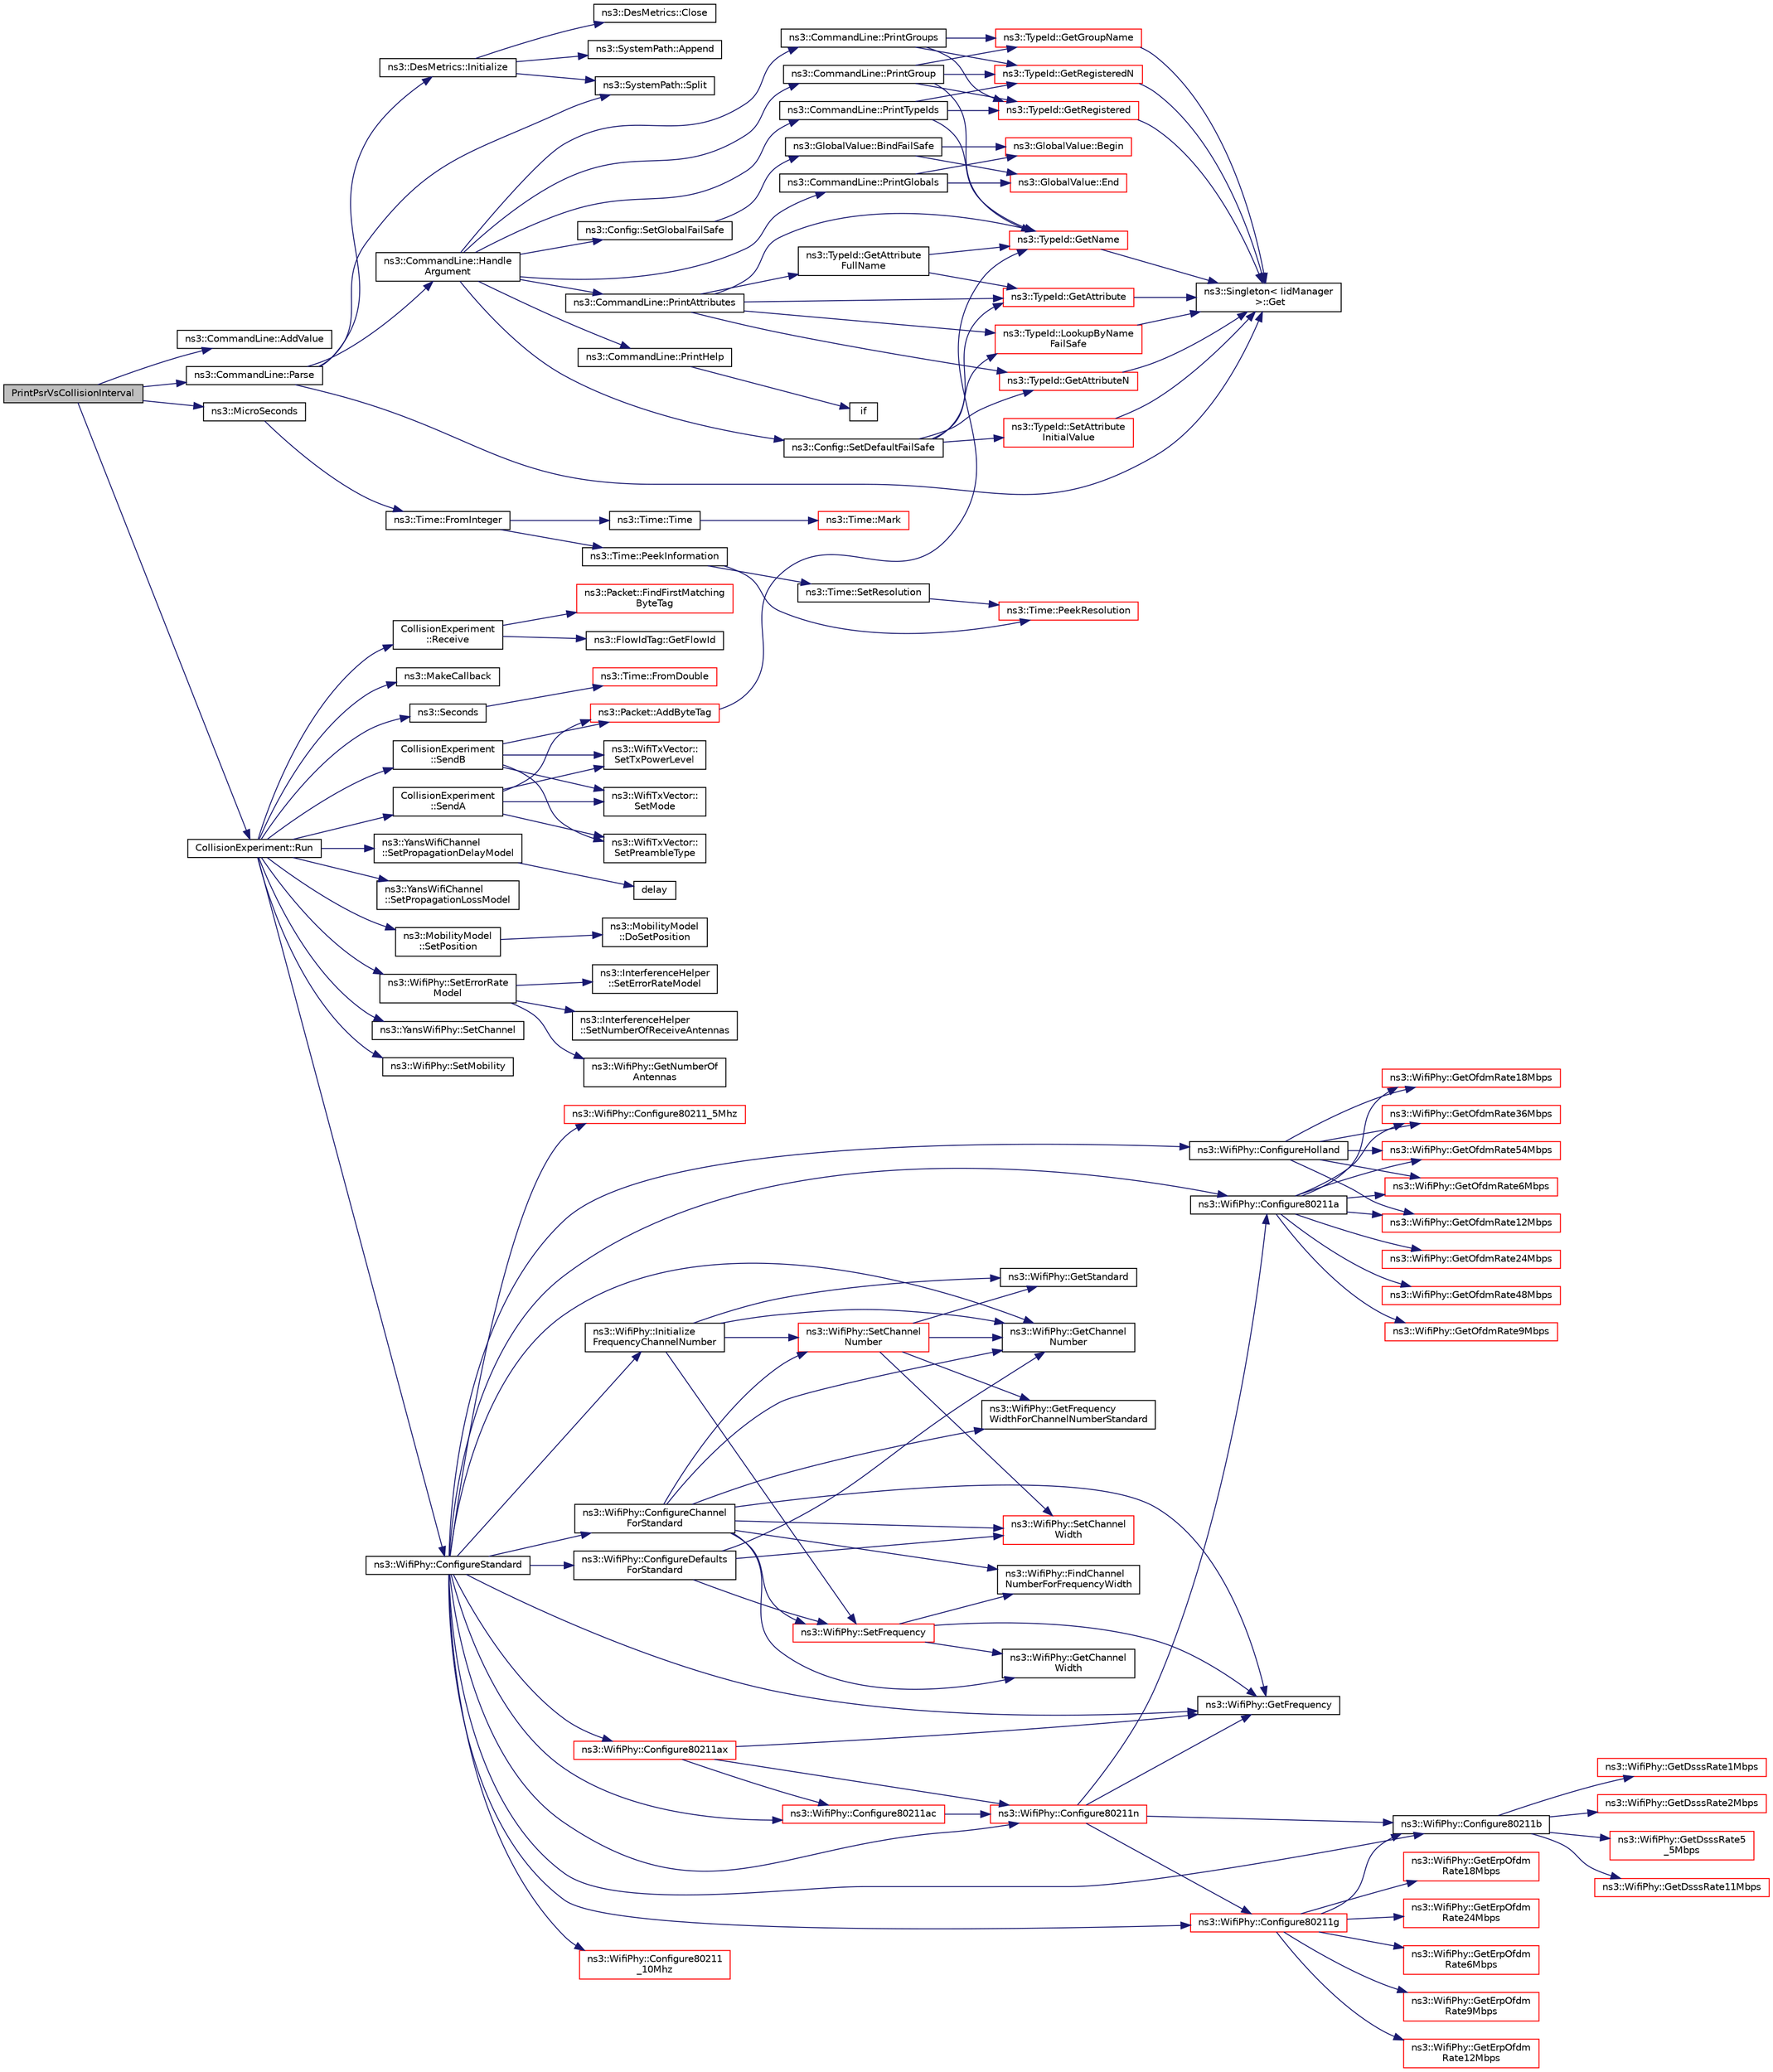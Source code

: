 digraph "PrintPsrVsCollisionInterval"
{
  edge [fontname="Helvetica",fontsize="10",labelfontname="Helvetica",labelfontsize="10"];
  node [fontname="Helvetica",fontsize="10",shape=record];
  rankdir="LR";
  Node1 [label="PrintPsrVsCollisionInterval",height=0.2,width=0.4,color="black", fillcolor="grey75", style="filled", fontcolor="black"];
  Node1 -> Node2 [color="midnightblue",fontsize="10",style="solid"];
  Node2 [label="ns3::CommandLine::AddValue",height=0.2,width=0.4,color="black", fillcolor="white", style="filled",URL="$dc/d87/classns3_1_1CommandLine.html#addcfb546c7ad4c8bd0965654d55beb8e"];
  Node1 -> Node3 [color="midnightblue",fontsize="10",style="solid"];
  Node3 [label="ns3::CommandLine::Parse",height=0.2,width=0.4,color="black", fillcolor="white", style="filled",URL="$dc/d87/classns3_1_1CommandLine.html#a5c10b85b3207e5ecb48d907966923156"];
  Node3 -> Node4 [color="midnightblue",fontsize="10",style="solid"];
  Node4 [label="ns3::SystemPath::Split",height=0.2,width=0.4,color="black", fillcolor="white", style="filled",URL="$d0/dde/group__systempath.html#ga523072e05da63b63113d1bea840edf1a"];
  Node3 -> Node5 [color="midnightblue",fontsize="10",style="solid"];
  Node5 [label="ns3::CommandLine::Handle\lArgument",height=0.2,width=0.4,color="black", fillcolor="white", style="filled",URL="$dc/d87/classns3_1_1CommandLine.html#a527b83304a3c713f3e84711a8a2185a7"];
  Node5 -> Node6 [color="midnightblue",fontsize="10",style="solid"];
  Node6 [label="ns3::CommandLine::PrintHelp",height=0.2,width=0.4,color="black", fillcolor="white", style="filled",URL="$dc/d87/classns3_1_1CommandLine.html#a4558fd7b9eba52d77ffacb4e9896e5de",tooltip="Print program usage to the desired output stream. "];
  Node6 -> Node7 [color="midnightblue",fontsize="10",style="solid"];
  Node7 [label="if",height=0.2,width=0.4,color="black", fillcolor="white", style="filled",URL="$d8/d0e/loss__ITU1238_8m.html#a419d895abe1313c35fa353c93802647e"];
  Node5 -> Node8 [color="midnightblue",fontsize="10",style="solid"];
  Node8 [label="ns3::CommandLine::PrintGroups",height=0.2,width=0.4,color="black", fillcolor="white", style="filled",URL="$dc/d87/classns3_1_1CommandLine.html#acbfbd40c40508f3b0700d41de1f53089"];
  Node8 -> Node9 [color="midnightblue",fontsize="10",style="solid"];
  Node9 [label="ns3::TypeId::GetRegisteredN",height=0.2,width=0.4,color="red", fillcolor="white", style="filled",URL="$d6/d11/classns3_1_1TypeId.html#a87c96c0c7ef389488be43aa4194f818a"];
  Node9 -> Node10 [color="midnightblue",fontsize="10",style="solid"];
  Node10 [label="ns3::Singleton\< IidManager\l \>::Get",height=0.2,width=0.4,color="black", fillcolor="white", style="filled",URL="$d8/d77/classns3_1_1Singleton.html#a80a2cd3c25a27ea72add7a9f7a141ffa"];
  Node8 -> Node11 [color="midnightblue",fontsize="10",style="solid"];
  Node11 [label="ns3::TypeId::GetRegistered",height=0.2,width=0.4,color="red", fillcolor="white", style="filled",URL="$d6/d11/classns3_1_1TypeId.html#a19fe68b77ecc4e29c0637e543365affc"];
  Node11 -> Node10 [color="midnightblue",fontsize="10",style="solid"];
  Node8 -> Node12 [color="midnightblue",fontsize="10",style="solid"];
  Node12 [label="ns3::TypeId::GetGroupName",height=0.2,width=0.4,color="red", fillcolor="white", style="filled",URL="$d6/d11/classns3_1_1TypeId.html#a836b52efb8606b114b0f7b6b1c95447b"];
  Node12 -> Node10 [color="midnightblue",fontsize="10",style="solid"];
  Node5 -> Node13 [color="midnightblue",fontsize="10",style="solid"];
  Node13 [label="ns3::CommandLine::PrintTypeIds",height=0.2,width=0.4,color="black", fillcolor="white", style="filled",URL="$dc/d87/classns3_1_1CommandLine.html#a141b4fcef1091a980f15f0845166e20b"];
  Node13 -> Node9 [color="midnightblue",fontsize="10",style="solid"];
  Node13 -> Node11 [color="midnightblue",fontsize="10",style="solid"];
  Node13 -> Node14 [color="midnightblue",fontsize="10",style="solid"];
  Node14 [label="ns3::TypeId::GetName",height=0.2,width=0.4,color="red", fillcolor="white", style="filled",URL="$d6/d11/classns3_1_1TypeId.html#aa3c41c79ae428b3cb396a9c6bb3ef314"];
  Node14 -> Node10 [color="midnightblue",fontsize="10",style="solid"];
  Node5 -> Node15 [color="midnightblue",fontsize="10",style="solid"];
  Node15 [label="ns3::CommandLine::PrintGlobals",height=0.2,width=0.4,color="black", fillcolor="white", style="filled",URL="$dc/d87/classns3_1_1CommandLine.html#ae531d3f88153ab9edac51509cc0cf8be"];
  Node15 -> Node16 [color="midnightblue",fontsize="10",style="solid"];
  Node16 [label="ns3::GlobalValue::Begin",height=0.2,width=0.4,color="red", fillcolor="white", style="filled",URL="$dc/d02/classns3_1_1GlobalValue.html#acdeb71b28fe45d98523a2168e8807d83"];
  Node15 -> Node17 [color="midnightblue",fontsize="10",style="solid"];
  Node17 [label="ns3::GlobalValue::End",height=0.2,width=0.4,color="red", fillcolor="white", style="filled",URL="$dc/d02/classns3_1_1GlobalValue.html#a2488c329999cf507cc7f7aeb173a4a75"];
  Node5 -> Node18 [color="midnightblue",fontsize="10",style="solid"];
  Node18 [label="ns3::CommandLine::PrintGroup",height=0.2,width=0.4,color="black", fillcolor="white", style="filled",URL="$dc/d87/classns3_1_1CommandLine.html#abb65c554c9c8f54e815ce54cf8abcd0e"];
  Node18 -> Node9 [color="midnightblue",fontsize="10",style="solid"];
  Node18 -> Node11 [color="midnightblue",fontsize="10",style="solid"];
  Node18 -> Node12 [color="midnightblue",fontsize="10",style="solid"];
  Node18 -> Node14 [color="midnightblue",fontsize="10",style="solid"];
  Node5 -> Node19 [color="midnightblue",fontsize="10",style="solid"];
  Node19 [label="ns3::CommandLine::PrintAttributes",height=0.2,width=0.4,color="black", fillcolor="white", style="filled",URL="$dc/d87/classns3_1_1CommandLine.html#a1257dece593fadf03777c71ea4f49b89"];
  Node19 -> Node20 [color="midnightblue",fontsize="10",style="solid"];
  Node20 [label="ns3::TypeId::LookupByName\lFailSafe",height=0.2,width=0.4,color="red", fillcolor="white", style="filled",URL="$d6/d11/classns3_1_1TypeId.html#acceab1f57bfe3c3af02130277d409f14"];
  Node20 -> Node10 [color="midnightblue",fontsize="10",style="solid"];
  Node19 -> Node14 [color="midnightblue",fontsize="10",style="solid"];
  Node19 -> Node21 [color="midnightblue",fontsize="10",style="solid"];
  Node21 [label="ns3::TypeId::GetAttributeN",height=0.2,width=0.4,color="red", fillcolor="white", style="filled",URL="$d6/d11/classns3_1_1TypeId.html#a679c4713f613126a51eb400b345302cb"];
  Node21 -> Node10 [color="midnightblue",fontsize="10",style="solid"];
  Node19 -> Node22 [color="midnightblue",fontsize="10",style="solid"];
  Node22 [label="ns3::TypeId::GetAttribute\lFullName",height=0.2,width=0.4,color="black", fillcolor="white", style="filled",URL="$d6/d11/classns3_1_1TypeId.html#a1da5483f43630ea65952099fc39944a2"];
  Node22 -> Node23 [color="midnightblue",fontsize="10",style="solid"];
  Node23 [label="ns3::TypeId::GetAttribute",height=0.2,width=0.4,color="red", fillcolor="white", style="filled",URL="$d6/d11/classns3_1_1TypeId.html#aa1b746e64e606f94cbedda7cf89788c2"];
  Node23 -> Node10 [color="midnightblue",fontsize="10",style="solid"];
  Node22 -> Node14 [color="midnightblue",fontsize="10",style="solid"];
  Node19 -> Node23 [color="midnightblue",fontsize="10",style="solid"];
  Node5 -> Node24 [color="midnightblue",fontsize="10",style="solid"];
  Node24 [label="ns3::Config::SetGlobalFailSafe",height=0.2,width=0.4,color="black", fillcolor="white", style="filled",URL="$d1/d44/group__config.html#gaccae07399fb761a399558a0a03c52dec"];
  Node24 -> Node25 [color="midnightblue",fontsize="10",style="solid"];
  Node25 [label="ns3::GlobalValue::BindFailSafe",height=0.2,width=0.4,color="black", fillcolor="white", style="filled",URL="$dc/d02/classns3_1_1GlobalValue.html#acda63956e7f662d674b8e3be79783e64"];
  Node25 -> Node16 [color="midnightblue",fontsize="10",style="solid"];
  Node25 -> Node17 [color="midnightblue",fontsize="10",style="solid"];
  Node5 -> Node26 [color="midnightblue",fontsize="10",style="solid"];
  Node26 [label="ns3::Config::SetDefaultFailSafe",height=0.2,width=0.4,color="black", fillcolor="white", style="filled",URL="$d1/d44/group__config.html#ga54361b707f31481b11d19f03495cb045"];
  Node26 -> Node20 [color="midnightblue",fontsize="10",style="solid"];
  Node26 -> Node21 [color="midnightblue",fontsize="10",style="solid"];
  Node26 -> Node23 [color="midnightblue",fontsize="10",style="solid"];
  Node26 -> Node27 [color="midnightblue",fontsize="10",style="solid"];
  Node27 [label="ns3::TypeId::SetAttribute\lInitialValue",height=0.2,width=0.4,color="red", fillcolor="white", style="filled",URL="$d6/d11/classns3_1_1TypeId.html#af477878663278dad47c764229490314b"];
  Node27 -> Node10 [color="midnightblue",fontsize="10",style="solid"];
  Node3 -> Node10 [color="midnightblue",fontsize="10",style="solid"];
  Node3 -> Node28 [color="midnightblue",fontsize="10",style="solid"];
  Node28 [label="ns3::DesMetrics::Initialize",height=0.2,width=0.4,color="black", fillcolor="white", style="filled",URL="$d5/d69/classns3_1_1DesMetrics.html#a63bf3891d9fd2cf8c76b375b3db67756"];
  Node28 -> Node29 [color="midnightblue",fontsize="10",style="solid"];
  Node29 [label="ns3::DesMetrics::Close",height=0.2,width=0.4,color="black", fillcolor="white", style="filled",URL="$d5/d69/classns3_1_1DesMetrics.html#a17b52dbb23cd230d64404f57f59029c5"];
  Node28 -> Node4 [color="midnightblue",fontsize="10",style="solid"];
  Node28 -> Node30 [color="midnightblue",fontsize="10",style="solid"];
  Node30 [label="ns3::SystemPath::Append",height=0.2,width=0.4,color="black", fillcolor="white", style="filled",URL="$d0/dde/group__systempath.html#gaaa5a530cee42c8eda7e4f4523ef7e1cd"];
  Node1 -> Node31 [color="midnightblue",fontsize="10",style="solid"];
  Node31 [label="ns3::MicroSeconds",height=0.2,width=0.4,color="black", fillcolor="white", style="filled",URL="$d1/dec/group__timecivil.html#ga17465a639c8d1464e76538afdd78a9f0"];
  Node31 -> Node32 [color="midnightblue",fontsize="10",style="solid"];
  Node32 [label="ns3::Time::FromInteger",height=0.2,width=0.4,color="black", fillcolor="white", style="filled",URL="$dc/d04/classns3_1_1Time.html#a3e742c67b2764e75ff95f9b754d43fe9"];
  Node32 -> Node33 [color="midnightblue",fontsize="10",style="solid"];
  Node33 [label="ns3::Time::PeekInformation",height=0.2,width=0.4,color="black", fillcolor="white", style="filled",URL="$dc/d04/classns3_1_1Time.html#a0b023c55c20582aa7c1781aacf128034"];
  Node33 -> Node34 [color="midnightblue",fontsize="10",style="solid"];
  Node34 [label="ns3::Time::PeekResolution",height=0.2,width=0.4,color="red", fillcolor="white", style="filled",URL="$dc/d04/classns3_1_1Time.html#a963e53522278fcbdf1ab9f7adbd0f5d6"];
  Node33 -> Node35 [color="midnightblue",fontsize="10",style="solid"];
  Node35 [label="ns3::Time::SetResolution",height=0.2,width=0.4,color="black", fillcolor="white", style="filled",URL="$dc/d04/classns3_1_1Time.html#ac89165ba7715b66017a49c718f4aef09"];
  Node35 -> Node34 [color="midnightblue",fontsize="10",style="solid"];
  Node32 -> Node36 [color="midnightblue",fontsize="10",style="solid"];
  Node36 [label="ns3::Time::Time",height=0.2,width=0.4,color="black", fillcolor="white", style="filled",URL="$dc/d04/classns3_1_1Time.html#a8a39dc1b8cbbd7fe6d940e492d1b925e"];
  Node36 -> Node37 [color="midnightblue",fontsize="10",style="solid"];
  Node37 [label="ns3::Time::Mark",height=0.2,width=0.4,color="red", fillcolor="white", style="filled",URL="$dc/d04/classns3_1_1Time.html#aa7eef2a1119c1c4855d99f1e83d44c54"];
  Node1 -> Node38 [color="midnightblue",fontsize="10",style="solid"];
  Node38 [label="CollisionExperiment::Run",height=0.2,width=0.4,color="black", fillcolor="white", style="filled",URL="$d3/d3a/classCollisionExperiment.html#ac198174601167b9d057c99f1f8071dd0"];
  Node38 -> Node39 [color="midnightblue",fontsize="10",style="solid"];
  Node39 [label="ns3::YansWifiChannel\l::SetPropagationDelayModel",height=0.2,width=0.4,color="black", fillcolor="white", style="filled",URL="$d3/df5/classns3_1_1YansWifiChannel.html#a51ebdd5a1d897dc46cf9783ac2879b98"];
  Node39 -> Node40 [color="midnightblue",fontsize="10",style="solid"];
  Node40 [label="delay",height=0.2,width=0.4,color="black", fillcolor="white", style="filled",URL="$d8/d68/lte_2model_2fading-traces_2fading__trace__generator_8m.html#a7964e6aa8f61a9d28973c8267a606ad8"];
  Node38 -> Node41 [color="midnightblue",fontsize="10",style="solid"];
  Node41 [label="ns3::YansWifiChannel\l::SetPropagationLossModel",height=0.2,width=0.4,color="black", fillcolor="white", style="filled",URL="$d3/df5/classns3_1_1YansWifiChannel.html#ad2f92be1fb34be0075141cbb4f779191"];
  Node38 -> Node42 [color="midnightblue",fontsize="10",style="solid"];
  Node42 [label="ns3::MobilityModel\l::SetPosition",height=0.2,width=0.4,color="black", fillcolor="white", style="filled",URL="$d4/dc5/classns3_1_1MobilityModel.html#ac584b3d5a309709d2f13ed6ada1e7640"];
  Node42 -> Node43 [color="midnightblue",fontsize="10",style="solid"];
  Node43 [label="ns3::MobilityModel\l::DoSetPosition",height=0.2,width=0.4,color="black", fillcolor="white", style="filled",URL="$d4/dc5/classns3_1_1MobilityModel.html#aa2f52cd86754da71ac649413c049785e"];
  Node38 -> Node44 [color="midnightblue",fontsize="10",style="solid"];
  Node44 [label="ns3::WifiPhy::SetErrorRate\lModel",height=0.2,width=0.4,color="black", fillcolor="white", style="filled",URL="$d6/d5a/classns3_1_1WifiPhy.html#ac363f667899a813bb1331225bc1c1474"];
  Node44 -> Node45 [color="midnightblue",fontsize="10",style="solid"];
  Node45 [label="ns3::InterferenceHelper\l::SetErrorRateModel",height=0.2,width=0.4,color="black", fillcolor="white", style="filled",URL="$dc/d0f/classns3_1_1InterferenceHelper.html#a4e5bedbeba2a6eb01a86cae2d29e07dc"];
  Node44 -> Node46 [color="midnightblue",fontsize="10",style="solid"];
  Node46 [label="ns3::InterferenceHelper\l::SetNumberOfReceiveAntennas",height=0.2,width=0.4,color="black", fillcolor="white", style="filled",URL="$dc/d0f/classns3_1_1InterferenceHelper.html#ae04257f3c9153258970ec7c96abf41ea"];
  Node44 -> Node47 [color="midnightblue",fontsize="10",style="solid"];
  Node47 [label="ns3::WifiPhy::GetNumberOf\lAntennas",height=0.2,width=0.4,color="black", fillcolor="white", style="filled",URL="$d6/d5a/classns3_1_1WifiPhy.html#ae23367ac8e1424724f95df441e0cd278"];
  Node38 -> Node48 [color="midnightblue",fontsize="10",style="solid"];
  Node48 [label="ns3::YansWifiPhy::SetChannel",height=0.2,width=0.4,color="black", fillcolor="white", style="filled",URL="$dc/d21/classns3_1_1YansWifiPhy.html#ad2eeb0ab17ef01b26436f7110cccff1d"];
  Node38 -> Node49 [color="midnightblue",fontsize="10",style="solid"];
  Node49 [label="ns3::WifiPhy::SetMobility",height=0.2,width=0.4,color="black", fillcolor="white", style="filled",URL="$d6/d5a/classns3_1_1WifiPhy.html#a5bbd6f88cf0a8ac6c7437b278a17a582",tooltip="assign a mobility model to this device "];
  Node38 -> Node50 [color="midnightblue",fontsize="10",style="solid"];
  Node50 [label="ns3::WifiPhy::ConfigureStandard",height=0.2,width=0.4,color="black", fillcolor="white", style="filled",URL="$d6/d5a/classns3_1_1WifiPhy.html#aeafbea9bd8c1ae20f85584f55d868d23"];
  Node50 -> Node51 [color="midnightblue",fontsize="10",style="solid"];
  Node51 [label="ns3::WifiPhy::Initialize\lFrequencyChannelNumber",height=0.2,width=0.4,color="black", fillcolor="white", style="filled",URL="$d6/d5a/classns3_1_1WifiPhy.html#a6f926737f6ba77c4b619734f396ed3ed",tooltip="post-construction setting of frequency and/or channel number "];
  Node51 -> Node52 [color="midnightblue",fontsize="10",style="solid"];
  Node52 [label="ns3::WifiPhy::SetFrequency",height=0.2,width=0.4,color="red", fillcolor="white", style="filled",URL="$d6/d5a/classns3_1_1WifiPhy.html#afecd69b20631e112aa863dbed4c4bd22"];
  Node52 -> Node53 [color="midnightblue",fontsize="10",style="solid"];
  Node53 [label="ns3::WifiPhy::GetFrequency",height=0.2,width=0.4,color="black", fillcolor="white", style="filled",URL="$d6/d5a/classns3_1_1WifiPhy.html#ad2508d94faf22d690d6b8b4367934fd1"];
  Node52 -> Node54 [color="midnightblue",fontsize="10",style="solid"];
  Node54 [label="ns3::WifiPhy::FindChannel\lNumberForFrequencyWidth",height=0.2,width=0.4,color="black", fillcolor="white", style="filled",URL="$d6/d5a/classns3_1_1WifiPhy.html#ac1a2644035e5ec7129ec1a1583face8a"];
  Node52 -> Node55 [color="midnightblue",fontsize="10",style="solid"];
  Node55 [label="ns3::WifiPhy::GetChannel\lWidth",height=0.2,width=0.4,color="black", fillcolor="white", style="filled",URL="$d6/d5a/classns3_1_1WifiPhy.html#a4a5d5009b3b3308f2baeed42a2007189"];
  Node51 -> Node56 [color="midnightblue",fontsize="10",style="solid"];
  Node56 [label="ns3::WifiPhy::GetStandard",height=0.2,width=0.4,color="black", fillcolor="white", style="filled",URL="$d6/d5a/classns3_1_1WifiPhy.html#af33f60586f8e0bd1763b863e7ce193b2"];
  Node51 -> Node57 [color="midnightblue",fontsize="10",style="solid"];
  Node57 [label="ns3::WifiPhy::SetChannel\lNumber",height=0.2,width=0.4,color="red", fillcolor="white", style="filled",URL="$d6/d5a/classns3_1_1WifiPhy.html#a2d13cf6ae4c185cae8516516afe4a32a",tooltip="Set channel number. "];
  Node57 -> Node58 [color="midnightblue",fontsize="10",style="solid"];
  Node58 [label="ns3::WifiPhy::GetChannel\lNumber",height=0.2,width=0.4,color="black", fillcolor="white", style="filled",URL="$d6/d5a/classns3_1_1WifiPhy.html#a5cf0ccf06109ace61db51c83e91b7e8d"];
  Node57 -> Node59 [color="midnightblue",fontsize="10",style="solid"];
  Node59 [label="ns3::WifiPhy::GetFrequency\lWidthForChannelNumberStandard",height=0.2,width=0.4,color="black", fillcolor="white", style="filled",URL="$d6/d5a/classns3_1_1WifiPhy.html#ad4ffecf66d648b47d62ad73143a3fcbc"];
  Node57 -> Node56 [color="midnightblue",fontsize="10",style="solid"];
  Node57 -> Node60 [color="midnightblue",fontsize="10",style="solid"];
  Node60 [label="ns3::WifiPhy::SetChannel\lWidth",height=0.2,width=0.4,color="red", fillcolor="white", style="filled",URL="$d6/d5a/classns3_1_1WifiPhy.html#ad4be164ac9858e525cf6c6194c39e015"];
  Node51 -> Node58 [color="midnightblue",fontsize="10",style="solid"];
  Node50 -> Node53 [color="midnightblue",fontsize="10",style="solid"];
  Node50 -> Node58 [color="midnightblue",fontsize="10",style="solid"];
  Node50 -> Node61 [color="midnightblue",fontsize="10",style="solid"];
  Node61 [label="ns3::WifiPhy::ConfigureDefaults\lForStandard",height=0.2,width=0.4,color="black", fillcolor="white", style="filled",URL="$d6/d5a/classns3_1_1WifiPhy.html#ae5a54012ac4703d86299312251c41114"];
  Node61 -> Node60 [color="midnightblue",fontsize="10",style="solid"];
  Node61 -> Node52 [color="midnightblue",fontsize="10",style="solid"];
  Node61 -> Node58 [color="midnightblue",fontsize="10",style="solid"];
  Node50 -> Node62 [color="midnightblue",fontsize="10",style="solid"];
  Node62 [label="ns3::WifiPhy::ConfigureChannel\lForStandard",height=0.2,width=0.4,color="black", fillcolor="white", style="filled",URL="$d6/d5a/classns3_1_1WifiPhy.html#aed528417ac25eecc7ecf44079d162847"];
  Node62 -> Node53 [color="midnightblue",fontsize="10",style="solid"];
  Node62 -> Node54 [color="midnightblue",fontsize="10",style="solid"];
  Node62 -> Node55 [color="midnightblue",fontsize="10",style="solid"];
  Node62 -> Node57 [color="midnightblue",fontsize="10",style="solid"];
  Node62 -> Node58 [color="midnightblue",fontsize="10",style="solid"];
  Node62 -> Node59 [color="midnightblue",fontsize="10",style="solid"];
  Node62 -> Node52 [color="midnightblue",fontsize="10",style="solid"];
  Node62 -> Node60 [color="midnightblue",fontsize="10",style="solid"];
  Node50 -> Node63 [color="midnightblue",fontsize="10",style="solid"];
  Node63 [label="ns3::WifiPhy::Configure80211a",height=0.2,width=0.4,color="black", fillcolor="white", style="filled",URL="$d6/d5a/classns3_1_1WifiPhy.html#a3f4c48226fee10de85a17e6ce62af0f3"];
  Node63 -> Node64 [color="midnightblue",fontsize="10",style="solid"];
  Node64 [label="ns3::WifiPhy::GetOfdmRate6Mbps",height=0.2,width=0.4,color="red", fillcolor="white", style="filled",URL="$d6/d5a/classns3_1_1WifiPhy.html#a9945d5d1e8dd74118f90e1adcb63d6fe"];
  Node63 -> Node65 [color="midnightblue",fontsize="10",style="solid"];
  Node65 [label="ns3::WifiPhy::GetOfdmRate9Mbps",height=0.2,width=0.4,color="red", fillcolor="white", style="filled",URL="$d6/d5a/classns3_1_1WifiPhy.html#a4fd9fa3cc3080908d55d9713266f2943"];
  Node63 -> Node66 [color="midnightblue",fontsize="10",style="solid"];
  Node66 [label="ns3::WifiPhy::GetOfdmRate12Mbps",height=0.2,width=0.4,color="red", fillcolor="white", style="filled",URL="$d6/d5a/classns3_1_1WifiPhy.html#a2435bc31eebe859883b7ac21c9add9d2"];
  Node63 -> Node67 [color="midnightblue",fontsize="10",style="solid"];
  Node67 [label="ns3::WifiPhy::GetOfdmRate18Mbps",height=0.2,width=0.4,color="red", fillcolor="white", style="filled",URL="$d6/d5a/classns3_1_1WifiPhy.html#ab456e46ced9b58473153802857be1bde"];
  Node63 -> Node68 [color="midnightblue",fontsize="10",style="solid"];
  Node68 [label="ns3::WifiPhy::GetOfdmRate24Mbps",height=0.2,width=0.4,color="red", fillcolor="white", style="filled",URL="$d6/d5a/classns3_1_1WifiPhy.html#a088ad8dd890aa893acea0d44df88e2aa"];
  Node63 -> Node69 [color="midnightblue",fontsize="10",style="solid"];
  Node69 [label="ns3::WifiPhy::GetOfdmRate36Mbps",height=0.2,width=0.4,color="red", fillcolor="white", style="filled",URL="$d6/d5a/classns3_1_1WifiPhy.html#a64c9c3a3e3a41d2aa51f7d0ccb8fe6c1"];
  Node63 -> Node70 [color="midnightblue",fontsize="10",style="solid"];
  Node70 [label="ns3::WifiPhy::GetOfdmRate48Mbps",height=0.2,width=0.4,color="red", fillcolor="white", style="filled",URL="$d6/d5a/classns3_1_1WifiPhy.html#aa48b1e5f7ebde9ced3dc0f25d9505ae0"];
  Node63 -> Node71 [color="midnightblue",fontsize="10",style="solid"];
  Node71 [label="ns3::WifiPhy::GetOfdmRate54Mbps",height=0.2,width=0.4,color="red", fillcolor="white", style="filled",URL="$d6/d5a/classns3_1_1WifiPhy.html#a767b1cebf94aea21b9c476563c6e3f5b"];
  Node50 -> Node72 [color="midnightblue",fontsize="10",style="solid"];
  Node72 [label="ns3::WifiPhy::Configure80211b",height=0.2,width=0.4,color="black", fillcolor="white", style="filled",URL="$d6/d5a/classns3_1_1WifiPhy.html#a6d06ede65c6956ad9c414a00587279d7"];
  Node72 -> Node73 [color="midnightblue",fontsize="10",style="solid"];
  Node73 [label="ns3::WifiPhy::GetDsssRate1Mbps",height=0.2,width=0.4,color="red", fillcolor="white", style="filled",URL="$d6/d5a/classns3_1_1WifiPhy.html#a8b52ed5ee9801adab6d11b8e4dc4240f"];
  Node72 -> Node74 [color="midnightblue",fontsize="10",style="solid"];
  Node74 [label="ns3::WifiPhy::GetDsssRate2Mbps",height=0.2,width=0.4,color="red", fillcolor="white", style="filled",URL="$d6/d5a/classns3_1_1WifiPhy.html#a6619a232c9506d049781aae17795b57f"];
  Node72 -> Node75 [color="midnightblue",fontsize="10",style="solid"];
  Node75 [label="ns3::WifiPhy::GetDsssRate5\l_5Mbps",height=0.2,width=0.4,color="red", fillcolor="white", style="filled",URL="$d6/d5a/classns3_1_1WifiPhy.html#aa9a581243e49199f63f9e26ef4c4ed95"];
  Node72 -> Node76 [color="midnightblue",fontsize="10",style="solid"];
  Node76 [label="ns3::WifiPhy::GetDsssRate11Mbps",height=0.2,width=0.4,color="red", fillcolor="white", style="filled",URL="$d6/d5a/classns3_1_1WifiPhy.html#ab959b0aa063cda3f93a9a2861526a3e2"];
  Node50 -> Node77 [color="midnightblue",fontsize="10",style="solid"];
  Node77 [label="ns3::WifiPhy::Configure80211g",height=0.2,width=0.4,color="red", fillcolor="white", style="filled",URL="$d6/d5a/classns3_1_1WifiPhy.html#a71286ced86fbd1b11c4b68e053b3e8d0"];
  Node77 -> Node72 [color="midnightblue",fontsize="10",style="solid"];
  Node77 -> Node78 [color="midnightblue",fontsize="10",style="solid"];
  Node78 [label="ns3::WifiPhy::GetErpOfdm\lRate6Mbps",height=0.2,width=0.4,color="red", fillcolor="white", style="filled",URL="$d6/d5a/classns3_1_1WifiPhy.html#a334689e428371b3383e9001cbd05deba"];
  Node77 -> Node79 [color="midnightblue",fontsize="10",style="solid"];
  Node79 [label="ns3::WifiPhy::GetErpOfdm\lRate9Mbps",height=0.2,width=0.4,color="red", fillcolor="white", style="filled",URL="$d6/d5a/classns3_1_1WifiPhy.html#af2fc1ee36fc803b89575cd682138495f"];
  Node77 -> Node80 [color="midnightblue",fontsize="10",style="solid"];
  Node80 [label="ns3::WifiPhy::GetErpOfdm\lRate12Mbps",height=0.2,width=0.4,color="red", fillcolor="white", style="filled",URL="$d6/d5a/classns3_1_1WifiPhy.html#aa6f7f9ca17a9451966da679415996136"];
  Node77 -> Node81 [color="midnightblue",fontsize="10",style="solid"];
  Node81 [label="ns3::WifiPhy::GetErpOfdm\lRate18Mbps",height=0.2,width=0.4,color="red", fillcolor="white", style="filled",URL="$d6/d5a/classns3_1_1WifiPhy.html#ae24bbedd9df795ac630568606a579be0"];
  Node77 -> Node82 [color="midnightblue",fontsize="10",style="solid"];
  Node82 [label="ns3::WifiPhy::GetErpOfdm\lRate24Mbps",height=0.2,width=0.4,color="red", fillcolor="white", style="filled",URL="$d6/d5a/classns3_1_1WifiPhy.html#a8e34487962a2e6ecbedebe5b2e883ca7"];
  Node50 -> Node83 [color="midnightblue",fontsize="10",style="solid"];
  Node83 [label="ns3::WifiPhy::Configure80211\l_10Mhz",height=0.2,width=0.4,color="red", fillcolor="white", style="filled",URL="$d6/d5a/classns3_1_1WifiPhy.html#a42b42da70fb83cc0136c78658698c620"];
  Node50 -> Node84 [color="midnightblue",fontsize="10",style="solid"];
  Node84 [label="ns3::WifiPhy::Configure80211_5Mhz",height=0.2,width=0.4,color="red", fillcolor="white", style="filled",URL="$d6/d5a/classns3_1_1WifiPhy.html#a7f3076e93e88d1c884dde3e390fa9756"];
  Node50 -> Node85 [color="midnightblue",fontsize="10",style="solid"];
  Node85 [label="ns3::WifiPhy::ConfigureHolland",height=0.2,width=0.4,color="black", fillcolor="white", style="filled",URL="$d6/d5a/classns3_1_1WifiPhy.html#aba0f3d79d7fe9be1485a3d87a8923cdd"];
  Node85 -> Node64 [color="midnightblue",fontsize="10",style="solid"];
  Node85 -> Node66 [color="midnightblue",fontsize="10",style="solid"];
  Node85 -> Node67 [color="midnightblue",fontsize="10",style="solid"];
  Node85 -> Node69 [color="midnightblue",fontsize="10",style="solid"];
  Node85 -> Node71 [color="midnightblue",fontsize="10",style="solid"];
  Node50 -> Node86 [color="midnightblue",fontsize="10",style="solid"];
  Node86 [label="ns3::WifiPhy::Configure80211n",height=0.2,width=0.4,color="red", fillcolor="white", style="filled",URL="$d6/d5a/classns3_1_1WifiPhy.html#ac4cf51f397334a060632d690675446e6"];
  Node86 -> Node53 [color="midnightblue",fontsize="10",style="solid"];
  Node86 -> Node72 [color="midnightblue",fontsize="10",style="solid"];
  Node86 -> Node77 [color="midnightblue",fontsize="10",style="solid"];
  Node86 -> Node63 [color="midnightblue",fontsize="10",style="solid"];
  Node50 -> Node87 [color="midnightblue",fontsize="10",style="solid"];
  Node87 [label="ns3::WifiPhy::Configure80211ac",height=0.2,width=0.4,color="red", fillcolor="white", style="filled",URL="$d6/d5a/classns3_1_1WifiPhy.html#a9023b105175409e6dde1281cc6584cf3"];
  Node87 -> Node86 [color="midnightblue",fontsize="10",style="solid"];
  Node50 -> Node88 [color="midnightblue",fontsize="10",style="solid"];
  Node88 [label="ns3::WifiPhy::Configure80211ax",height=0.2,width=0.4,color="red", fillcolor="white", style="filled",URL="$d6/d5a/classns3_1_1WifiPhy.html#adcda370490dc230a5c737c7a83de9bcd"];
  Node88 -> Node86 [color="midnightblue",fontsize="10",style="solid"];
  Node88 -> Node53 [color="midnightblue",fontsize="10",style="solid"];
  Node88 -> Node87 [color="midnightblue",fontsize="10",style="solid"];
  Node38 -> Node89 [color="midnightblue",fontsize="10",style="solid"];
  Node89 [label="ns3::MakeCallback",height=0.2,width=0.4,color="black", fillcolor="white", style="filled",URL="$dd/de0/group__makecallbackmemptr.html#ga9376283685aa99d204048d6a4b7610a4"];
  Node38 -> Node90 [color="midnightblue",fontsize="10",style="solid"];
  Node90 [label="CollisionExperiment\l::Receive",height=0.2,width=0.4,color="black", fillcolor="white", style="filled",URL="$d3/d3a/classCollisionExperiment.html#a2fa3254a3aec9a767974ee12c19ae6e6"];
  Node90 -> Node91 [color="midnightblue",fontsize="10",style="solid"];
  Node91 [label="ns3::Packet::FindFirstMatching\lByteTag",height=0.2,width=0.4,color="red", fillcolor="white", style="filled",URL="$dd/d7a/classns3_1_1Packet.html#a2e1403c2411495827012fe000823c16a",tooltip="Finds the first tag matching the parameter Tag type. "];
  Node90 -> Node92 [color="midnightblue",fontsize="10",style="solid"];
  Node92 [label="ns3::FlowIdTag::GetFlowId",height=0.2,width=0.4,color="black", fillcolor="white", style="filled",URL="$d4/ddf/classns3_1_1FlowIdTag.html#a8991e99516c2f5bb1d0f93af160f14e6"];
  Node38 -> Node93 [color="midnightblue",fontsize="10",style="solid"];
  Node93 [label="ns3::Seconds",height=0.2,width=0.4,color="black", fillcolor="white", style="filled",URL="$d1/dec/group__timecivil.html#ga33c34b816f8ff6628e33d5c8e9713b9e"];
  Node93 -> Node94 [color="midnightblue",fontsize="10",style="solid"];
  Node94 [label="ns3::Time::FromDouble",height=0.2,width=0.4,color="red", fillcolor="white", style="filled",URL="$dc/d04/classns3_1_1Time.html#a60e845f4a74e62495b86356afe604cb4"];
  Node38 -> Node95 [color="midnightblue",fontsize="10",style="solid"];
  Node95 [label="CollisionExperiment\l::SendA",height=0.2,width=0.4,color="black", fillcolor="white", style="filled",URL="$d3/d3a/classCollisionExperiment.html#a608297494bb102c21fab0dadc395d386",tooltip="Send A function. "];
  Node95 -> Node96 [color="midnightblue",fontsize="10",style="solid"];
  Node96 [label="ns3::Packet::AddByteTag",height=0.2,width=0.4,color="red", fillcolor="white", style="filled",URL="$dd/d7a/classns3_1_1Packet.html#ad5997caea8c22757acade2fcb4d7daca",tooltip="Tag each byte included in this packet with a new byte tag. "];
  Node96 -> Node14 [color="midnightblue",fontsize="10",style="solid"];
  Node95 -> Node97 [color="midnightblue",fontsize="10",style="solid"];
  Node97 [label="ns3::WifiTxVector::\lSetTxPowerLevel",height=0.2,width=0.4,color="black", fillcolor="white", style="filled",URL="$d0/d58/classns3_1_1WifiTxVector.html#a25743cd89a5cb95ec22a9e584fa044f3"];
  Node95 -> Node98 [color="midnightblue",fontsize="10",style="solid"];
  Node98 [label="ns3::WifiTxVector::\lSetMode",height=0.2,width=0.4,color="black", fillcolor="white", style="filled",URL="$d0/d58/classns3_1_1WifiTxVector.html#af39f17fec348c22f8c963bcb6bb5fc53"];
  Node95 -> Node99 [color="midnightblue",fontsize="10",style="solid"];
  Node99 [label="ns3::WifiTxVector::\lSetPreambleType",height=0.2,width=0.4,color="black", fillcolor="white", style="filled",URL="$d0/d58/classns3_1_1WifiTxVector.html#afa5117513e1a7bfa717c3d7556192525"];
  Node38 -> Node100 [color="midnightblue",fontsize="10",style="solid"];
  Node100 [label="CollisionExperiment\l::SendB",height=0.2,width=0.4,color="black", fillcolor="white", style="filled",URL="$d3/d3a/classCollisionExperiment.html#a4213d45a78cf765e777fbf61f301371f",tooltip="Send B function. "];
  Node100 -> Node96 [color="midnightblue",fontsize="10",style="solid"];
  Node100 -> Node97 [color="midnightblue",fontsize="10",style="solid"];
  Node100 -> Node98 [color="midnightblue",fontsize="10",style="solid"];
  Node100 -> Node99 [color="midnightblue",fontsize="10",style="solid"];
}
